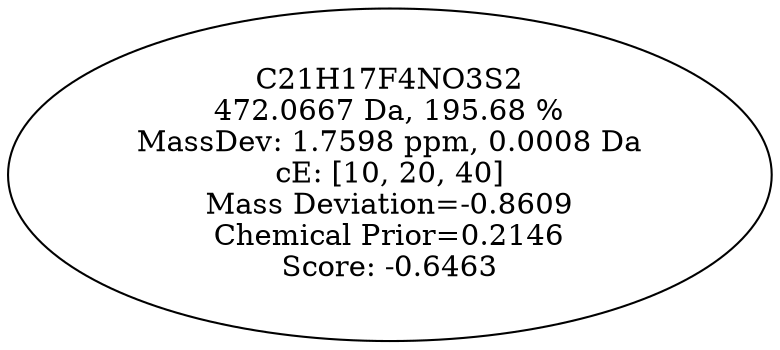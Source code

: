 strict digraph {
v1 [label="C21H17F4NO3S2\n472.0667 Da, 195.68 %\nMassDev: 1.7598 ppm, 0.0008 Da\ncE: [10, 20, 40]\nMass Deviation=-0.8609\nChemical Prior=0.2146\nScore: -0.6463"];
}
